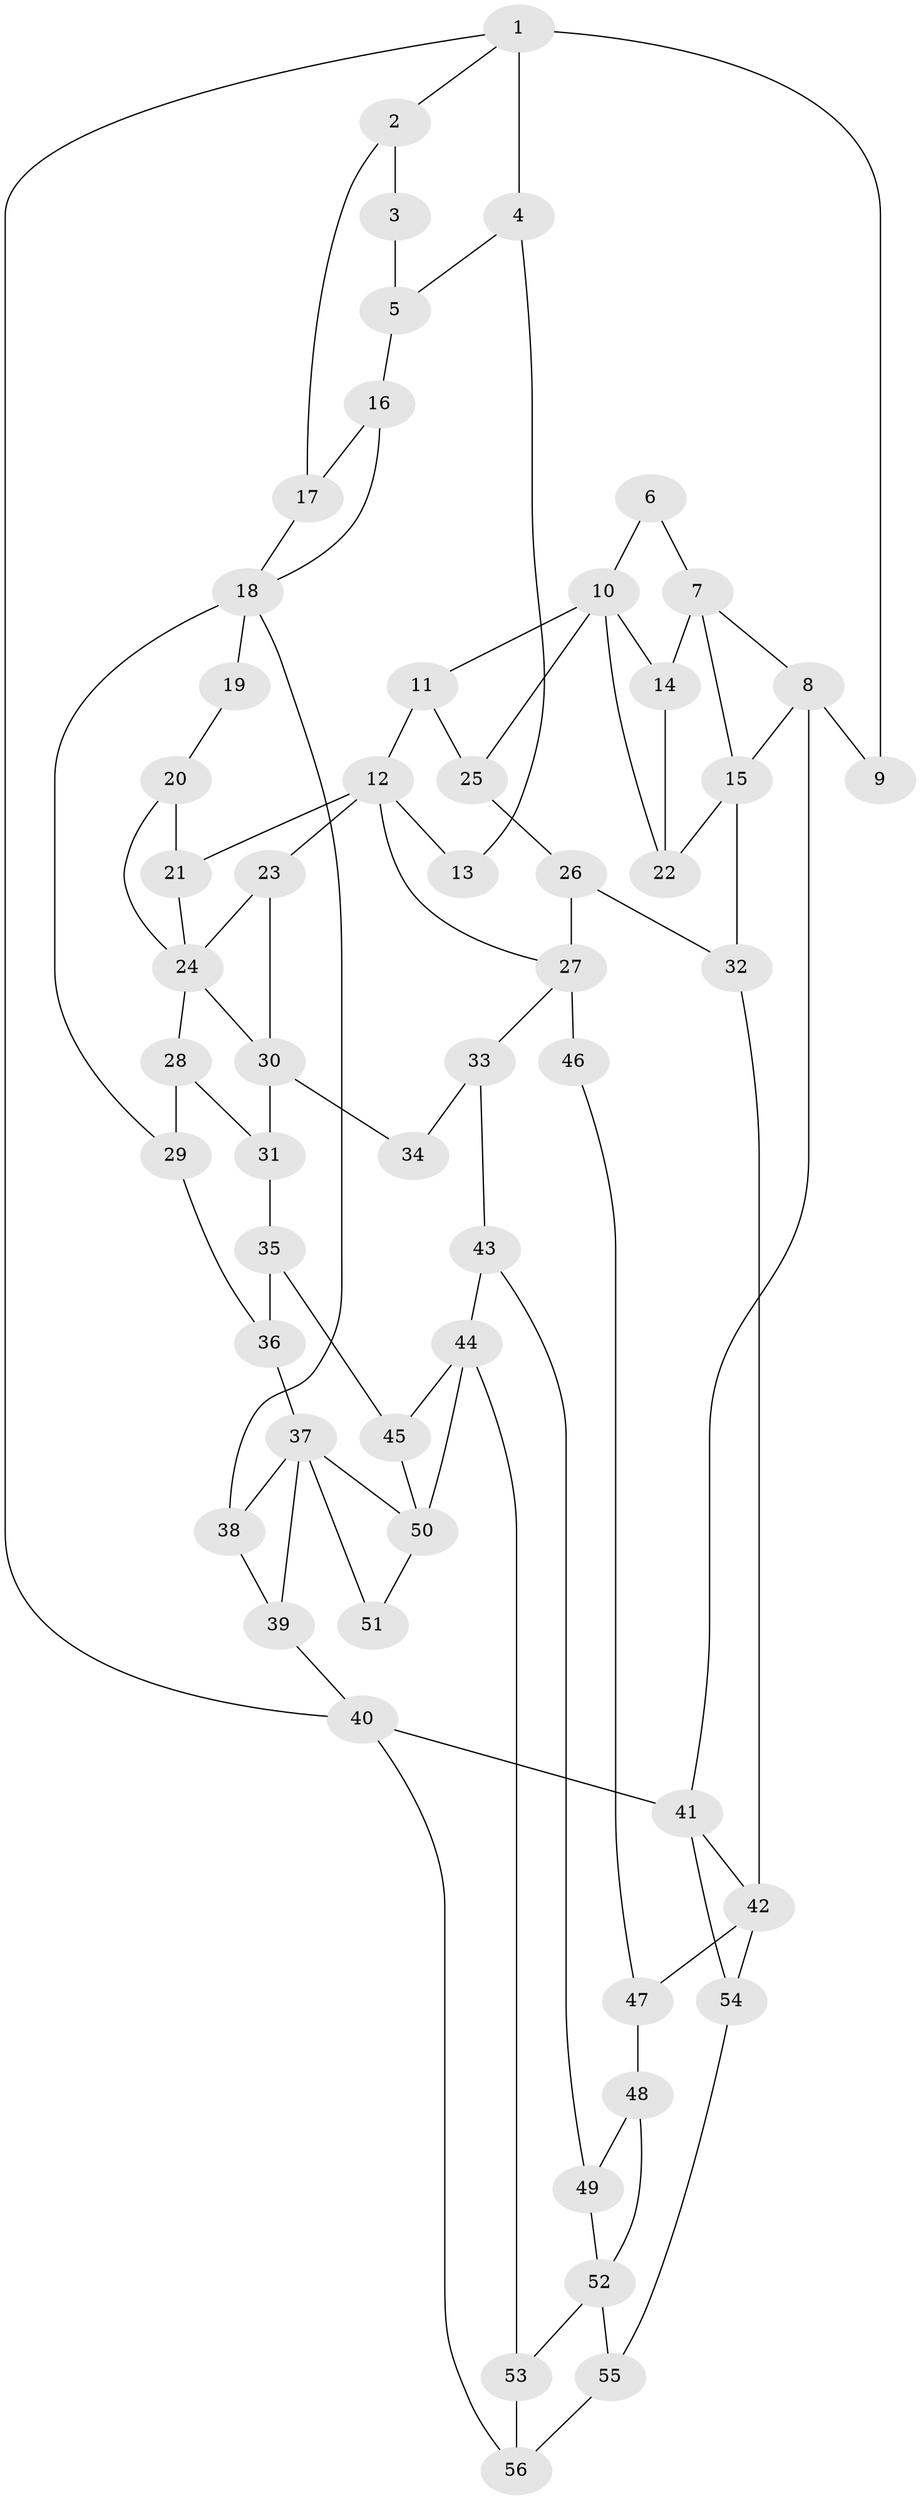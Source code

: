 // original degree distribution, {3: 0.02702702702702703, 6: 0.23423423423423423, 5: 0.4954954954954955, 4: 0.24324324324324326}
// Generated by graph-tools (version 1.1) at 2025/38/03/09/25 02:38:21]
// undirected, 56 vertices, 91 edges
graph export_dot {
graph [start="1"]
  node [color=gray90,style=filled];
  1;
  2;
  3;
  4;
  5;
  6;
  7;
  8;
  9;
  10;
  11;
  12;
  13;
  14;
  15;
  16;
  17;
  18;
  19;
  20;
  21;
  22;
  23;
  24;
  25;
  26;
  27;
  28;
  29;
  30;
  31;
  32;
  33;
  34;
  35;
  36;
  37;
  38;
  39;
  40;
  41;
  42;
  43;
  44;
  45;
  46;
  47;
  48;
  49;
  50;
  51;
  52;
  53;
  54;
  55;
  56;
  1 -- 2 [weight=1.0];
  1 -- 4 [weight=1.0];
  1 -- 9 [weight=2.0];
  1 -- 40 [weight=1.0];
  2 -- 3 [weight=1.0];
  2 -- 17 [weight=1.0];
  3 -- 5 [weight=1.0];
  4 -- 5 [weight=1.0];
  4 -- 13 [weight=1.0];
  5 -- 16 [weight=1.0];
  6 -- 7 [weight=1.0];
  6 -- 10 [weight=1.0];
  7 -- 8 [weight=1.0];
  7 -- 14 [weight=3.0];
  7 -- 15 [weight=1.0];
  8 -- 9 [weight=1.0];
  8 -- 15 [weight=1.0];
  8 -- 41 [weight=1.0];
  10 -- 11 [weight=1.0];
  10 -- 14 [weight=1.0];
  10 -- 22 [weight=1.0];
  10 -- 25 [weight=1.0];
  11 -- 12 [weight=1.0];
  11 -- 25 [weight=1.0];
  12 -- 13 [weight=2.0];
  12 -- 21 [weight=1.0];
  12 -- 23 [weight=1.0];
  12 -- 27 [weight=1.0];
  14 -- 22 [weight=2.0];
  15 -- 22 [weight=1.0];
  15 -- 32 [weight=2.0];
  16 -- 17 [weight=1.0];
  16 -- 18 [weight=1.0];
  17 -- 18 [weight=1.0];
  18 -- 19 [weight=2.0];
  18 -- 29 [weight=1.0];
  18 -- 38 [weight=1.0];
  19 -- 20 [weight=1.0];
  20 -- 21 [weight=1.0];
  20 -- 24 [weight=1.0];
  21 -- 24 [weight=1.0];
  23 -- 24 [weight=2.0];
  23 -- 30 [weight=1.0];
  24 -- 28 [weight=1.0];
  24 -- 30 [weight=1.0];
  25 -- 26 [weight=1.0];
  26 -- 27 [weight=2.0];
  26 -- 32 [weight=2.0];
  27 -- 33 [weight=1.0];
  27 -- 46 [weight=2.0];
  28 -- 29 [weight=1.0];
  28 -- 31 [weight=2.0];
  29 -- 36 [weight=1.0];
  30 -- 31 [weight=2.0];
  30 -- 34 [weight=2.0];
  31 -- 35 [weight=2.0];
  32 -- 42 [weight=2.0];
  33 -- 34 [weight=1.0];
  33 -- 43 [weight=1.0];
  35 -- 36 [weight=1.0];
  35 -- 45 [weight=2.0];
  36 -- 37 [weight=1.0];
  37 -- 38 [weight=1.0];
  37 -- 39 [weight=1.0];
  37 -- 50 [weight=1.0];
  37 -- 51 [weight=2.0];
  38 -- 39 [weight=1.0];
  39 -- 40 [weight=1.0];
  40 -- 41 [weight=1.0];
  40 -- 56 [weight=1.0];
  41 -- 42 [weight=1.0];
  41 -- 54 [weight=1.0];
  42 -- 47 [weight=1.0];
  42 -- 54 [weight=1.0];
  43 -- 44 [weight=1.0];
  43 -- 49 [weight=1.0];
  44 -- 45 [weight=1.0];
  44 -- 50 [weight=2.0];
  44 -- 53 [weight=1.0];
  45 -- 50 [weight=2.0];
  46 -- 47 [weight=1.0];
  47 -- 48 [weight=1.0];
  48 -- 49 [weight=1.0];
  48 -- 52 [weight=1.0];
  49 -- 52 [weight=1.0];
  50 -- 51 [weight=1.0];
  52 -- 53 [weight=1.0];
  52 -- 55 [weight=1.0];
  53 -- 56 [weight=1.0];
  54 -- 55 [weight=1.0];
  55 -- 56 [weight=1.0];
}
